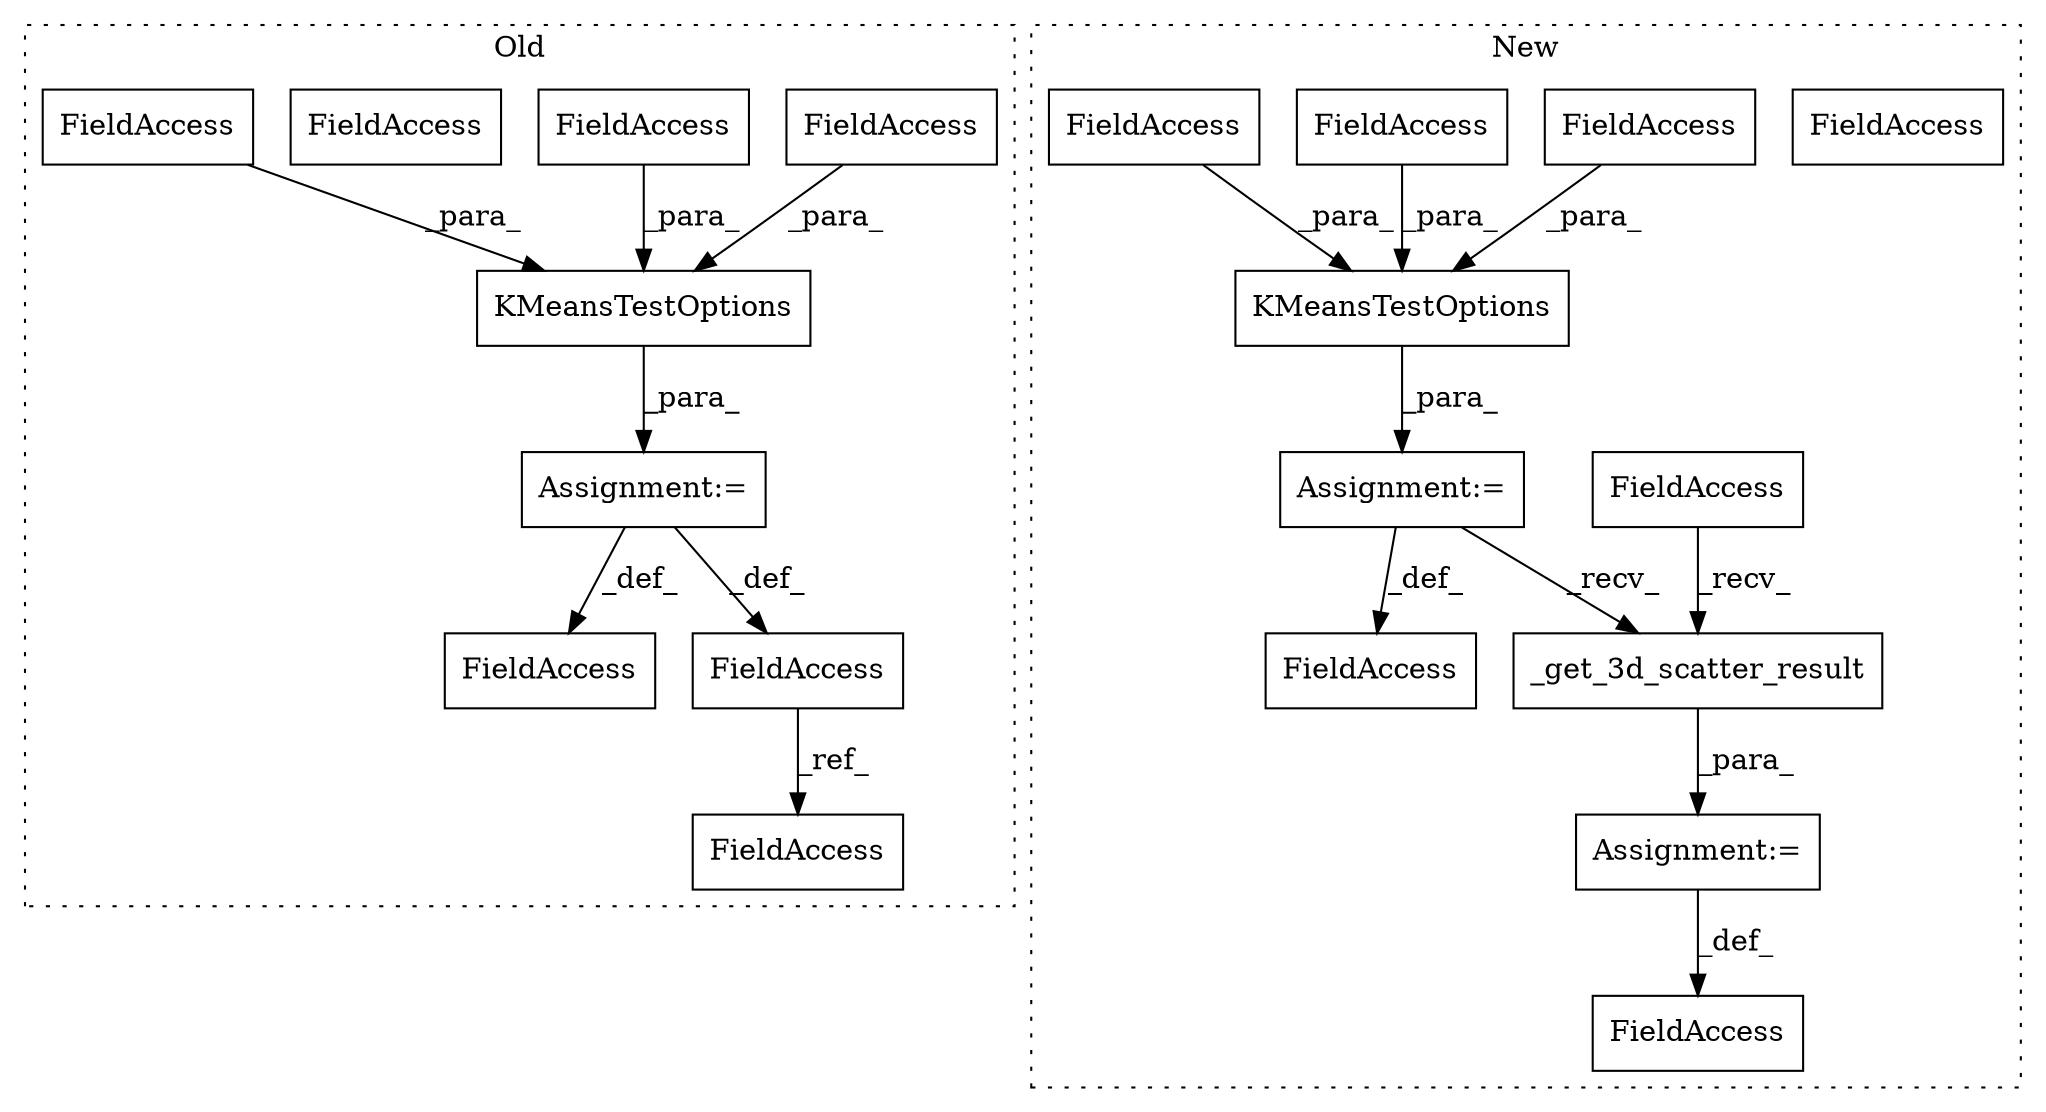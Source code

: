 digraph G {
subgraph cluster0 {
1 [label="KMeansTestOptions" a="32" s="4948,5019" l="18,1" shape="box"];
3 [label="FieldAccess" a="22" s="5123" l="12" shape="box"];
4 [label="FieldAccess" a="22" s="5071" l="11" shape="box"];
7 [label="FieldAccess" a="22" s="4966" l="8" shape="box"];
8 [label="FieldAccess" a="22" s="4975" l="21" shape="box"];
9 [label="FieldAccess" a="22" s="5136" l="11" shape="box"];
10 [label="FieldAccess" a="22" s="4997" l="22" shape="box"];
17 [label="Assignment:=" a="7" s="5082" l="1" shape="box"];
19 [label="FieldAccess" a="22" s="4997" l="22" shape="box"];
label = "Old";
style="dotted";
}
subgraph cluster1 {
2 [label="_get_3d_scatter_result" a="32" s="8285" l="24" shape="box"];
5 [label="FieldAccess" a="22" s="8272" l="12" shape="box"];
6 [label="FieldAccess" a="22" s="8257" l="14" shape="box"];
11 [label="KMeansTestOptions" a="32" s="8119,8199" l="18,1" shape="box"];
12 [label="FieldAccess" a="22" s="8174" l="25" shape="box"];
13 [label="FieldAccess" a="22" s="8099" l="19" shape="box"];
14 [label="FieldAccess" a="22" s="8149" l="24" shape="box"];
15 [label="FieldAccess" a="22" s="8137" l="11" shape="box"];
16 [label="Assignment:=" a="7" s="8271" l="1" shape="box"];
18 [label="Assignment:=" a="7" s="8118" l="1" shape="box"];
20 [label="FieldAccess" a="22" s="8174" l="25" shape="box"];
label = "New";
style="dotted";
}
1 -> 17 [label="_para_"];
2 -> 16 [label="_para_"];
4 -> 9 [label="_ref_"];
5 -> 2 [label="_recv_"];
7 -> 1 [label="_para_"];
8 -> 1 [label="_para_"];
11 -> 18 [label="_para_"];
14 -> 11 [label="_para_"];
15 -> 11 [label="_para_"];
16 -> 6 [label="_def_"];
17 -> 3 [label="_def_"];
17 -> 4 [label="_def_"];
18 -> 2 [label="_recv_"];
18 -> 13 [label="_def_"];
19 -> 1 [label="_para_"];
20 -> 11 [label="_para_"];
}